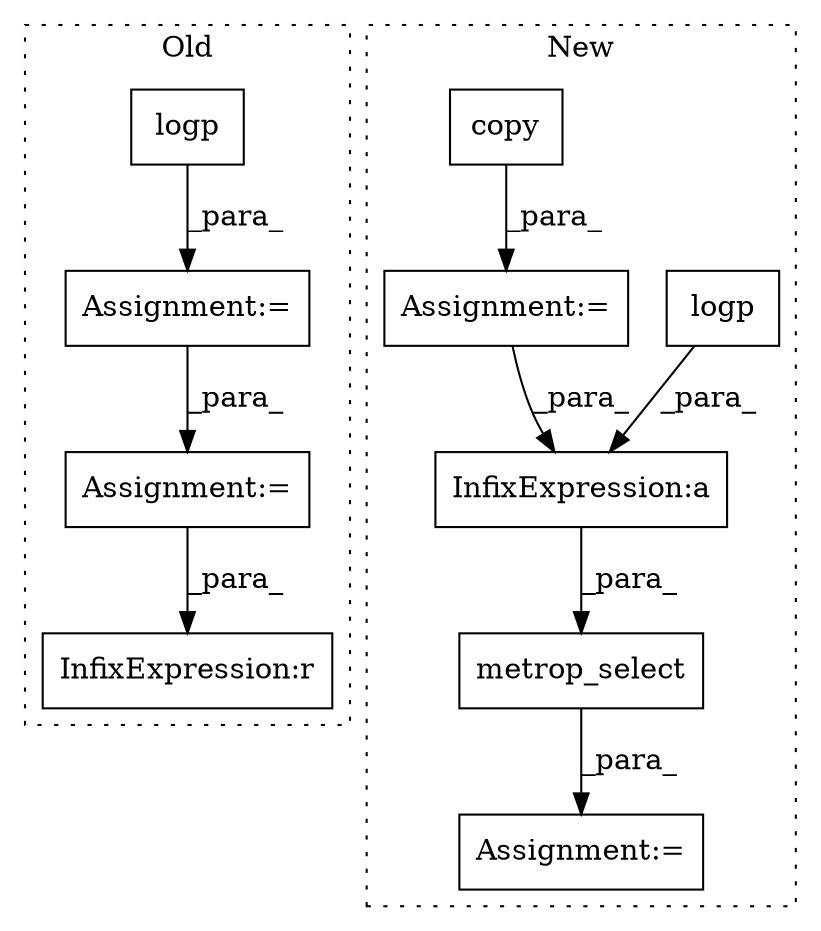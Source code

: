 digraph G {
subgraph cluster0 {
1 [label="logp" a="32" s="3881,3911" l="5,1" shape="box"];
4 [label="Assignment:=" a="7" s="3973" l="1" shape="box"];
5 [label="Assignment:=" a="7" s="3880" l="1" shape="box"];
10 [label="InfixExpression:r" a="27" s="4046" l="3" shape="box"];
label = "Old";
style="dotted";
}
subgraph cluster1 {
2 [label="logp" a="32" s="4332,4339" l="5,1" shape="box"];
3 [label="Assignment:=" a="7" s="4307" l="1" shape="box"];
6 [label="Assignment:=" a="7" s="4199" l="1" shape="box"];
7 [label="metrop_select" a="32" s="4308,4345" l="14,1" shape="box"];
8 [label="copy" a="32" s="4200,4207" l="5,1" shape="box"];
9 [label="InfixExpression:a" a="27" s="4329" l="3" shape="box"];
label = "New";
style="dotted";
}
1 -> 5 [label="_para_"];
2 -> 9 [label="_para_"];
4 -> 10 [label="_para_"];
5 -> 4 [label="_para_"];
6 -> 9 [label="_para_"];
7 -> 3 [label="_para_"];
8 -> 6 [label="_para_"];
9 -> 7 [label="_para_"];
}